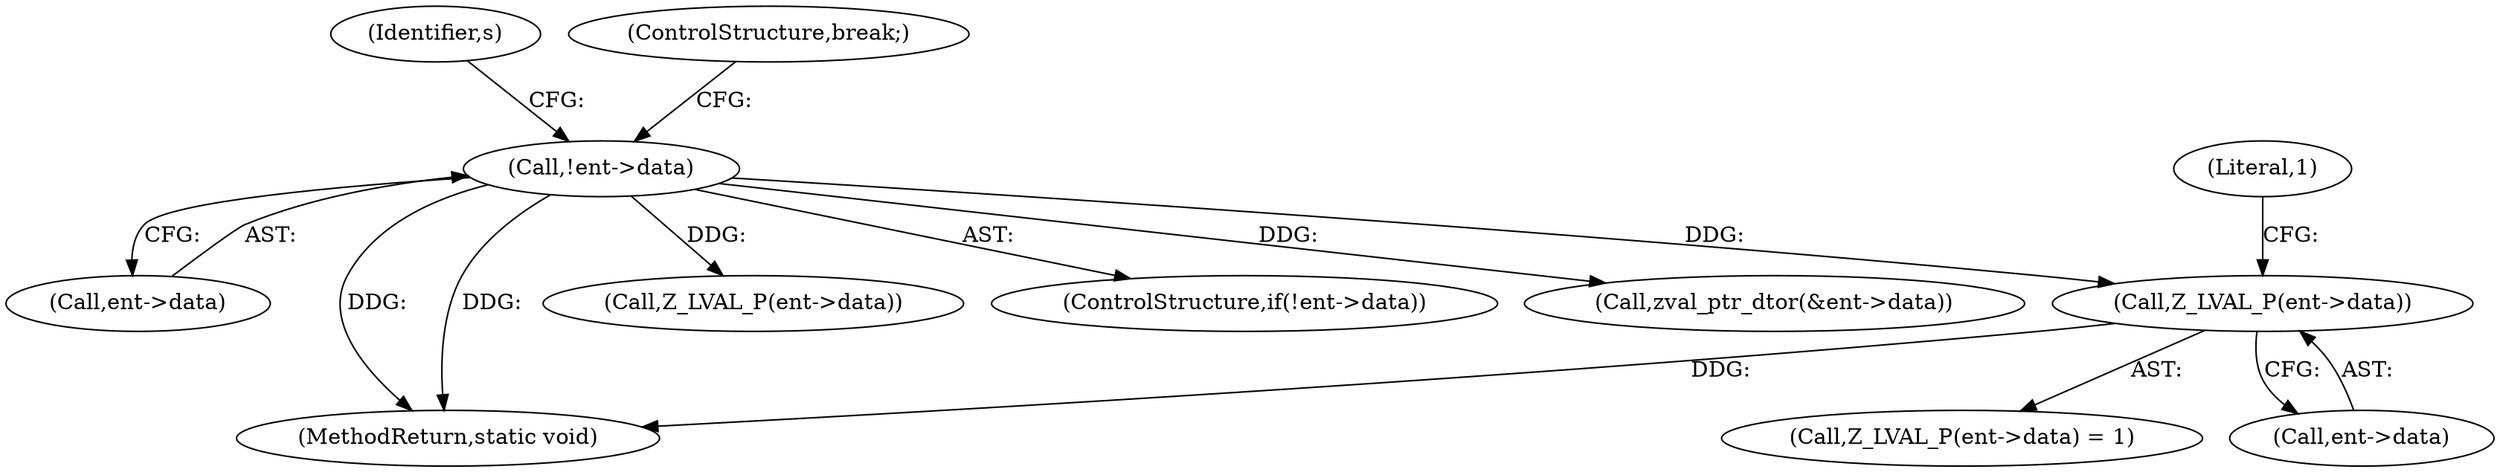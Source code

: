 digraph "0_php-src_426aeb2808955ee3d3f52e0cfb102834cdb836a5?w=1@pointer" {
"1000324" [label="(Call,Z_LVAL_P(ent->data))"];
"1000311" [label="(Call,!ent->data)"];
"1000312" [label="(Call,ent->data)"];
"1000320" [label="(Identifier,s)"];
"1000328" [label="(Literal,1)"];
"1000325" [label="(Call,ent->data)"];
"1000429" [label="(MethodReturn,static void)"];
"1000337" [label="(Call,Z_LVAL_P(ent->data))"];
"1000316" [label="(ControlStructure,break;)"];
"1000323" [label="(Call,Z_LVAL_P(ent->data) = 1)"];
"1000310" [label="(ControlStructure,if(!ent->data))"];
"1000344" [label="(Call,zval_ptr_dtor(&ent->data))"];
"1000311" [label="(Call,!ent->data)"];
"1000324" [label="(Call,Z_LVAL_P(ent->data))"];
"1000324" -> "1000323"  [label="AST: "];
"1000324" -> "1000325"  [label="CFG: "];
"1000325" -> "1000324"  [label="AST: "];
"1000328" -> "1000324"  [label="CFG: "];
"1000324" -> "1000429"  [label="DDG: "];
"1000311" -> "1000324"  [label="DDG: "];
"1000311" -> "1000310"  [label="AST: "];
"1000311" -> "1000312"  [label="CFG: "];
"1000312" -> "1000311"  [label="AST: "];
"1000316" -> "1000311"  [label="CFG: "];
"1000320" -> "1000311"  [label="CFG: "];
"1000311" -> "1000429"  [label="DDG: "];
"1000311" -> "1000429"  [label="DDG: "];
"1000311" -> "1000337"  [label="DDG: "];
"1000311" -> "1000344"  [label="DDG: "];
}
